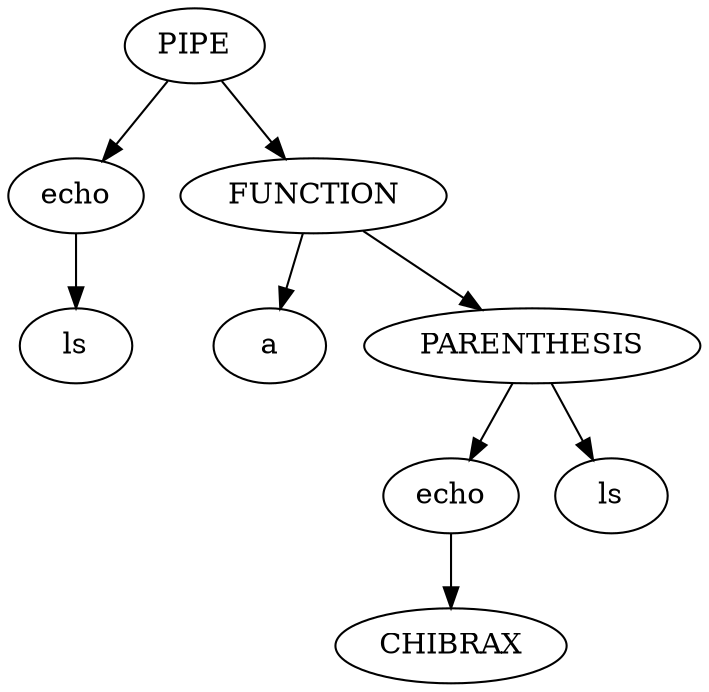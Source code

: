 digraph AST {
	node_0x7f8eb7401960 [label=PIPE];
	node_0x7f8eb74019a0 [label=echo];
	node_0x7f8eb7401960 -> node_0x7f8eb74019a0;
	node_0x7f8eb74019d0 [label=ls];
	node_0x7f8eb74019a0 -> node_0x7f8eb74019d0;
	node_0x7f8eb74026d0 [label=FUNCTION];
	node_0x7f8eb7401960 -> node_0x7f8eb74026d0;
	node_0x7f8eb7401fd0 [label=a];
	node_0x7f8eb74026d0 -> node_0x7f8eb7401fd0;
	node_0x7f8eb74026f0 [label=PARENTHESIS];
	node_0x7f8eb74026d0 -> node_0x7f8eb74026f0;
	node_0x7f8eb7402780 [label=echo];
	node_0x7f8eb74026f0 -> node_0x7f8eb7402780;
	node_0x7f8eb74027b0 [label=CHIBRAX];
	node_0x7f8eb7402780 -> node_0x7f8eb74027b0;
	node_0x7f8eb7402840 [label=ls];
	node_0x7f8eb74026f0 -> node_0x7f8eb7402840;
}
